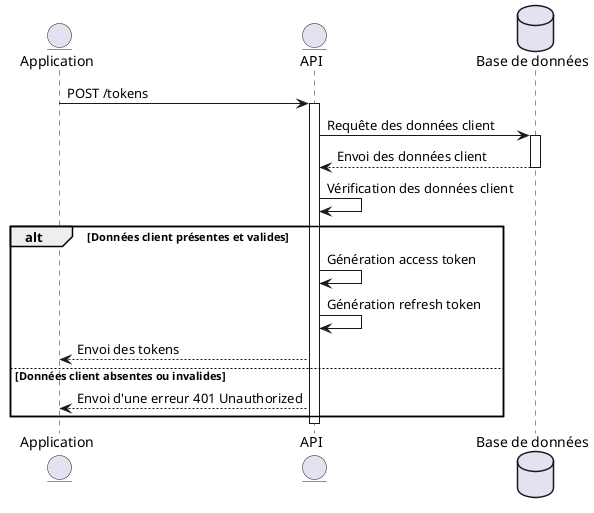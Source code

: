 @startuml authentication
entity "Application" as Client
entity API
database "Base de données" as Database

Client -> API : POST /tokens 
activate API
API -> Database : Requête des données client
activate Database
Database --> API : Envoi des données client
deactivate Database
API -> API : Vérification des données client

alt Données client présentes et valides
    API -> API : Génération access token
    API -> API : Génération refresh token
    API --> Client : Envoi des tokens
else Données client absentes ou invalides
    API --> Client : Envoi d'une erreur 401 Unauthorized
end
deactivate API
@enduml
